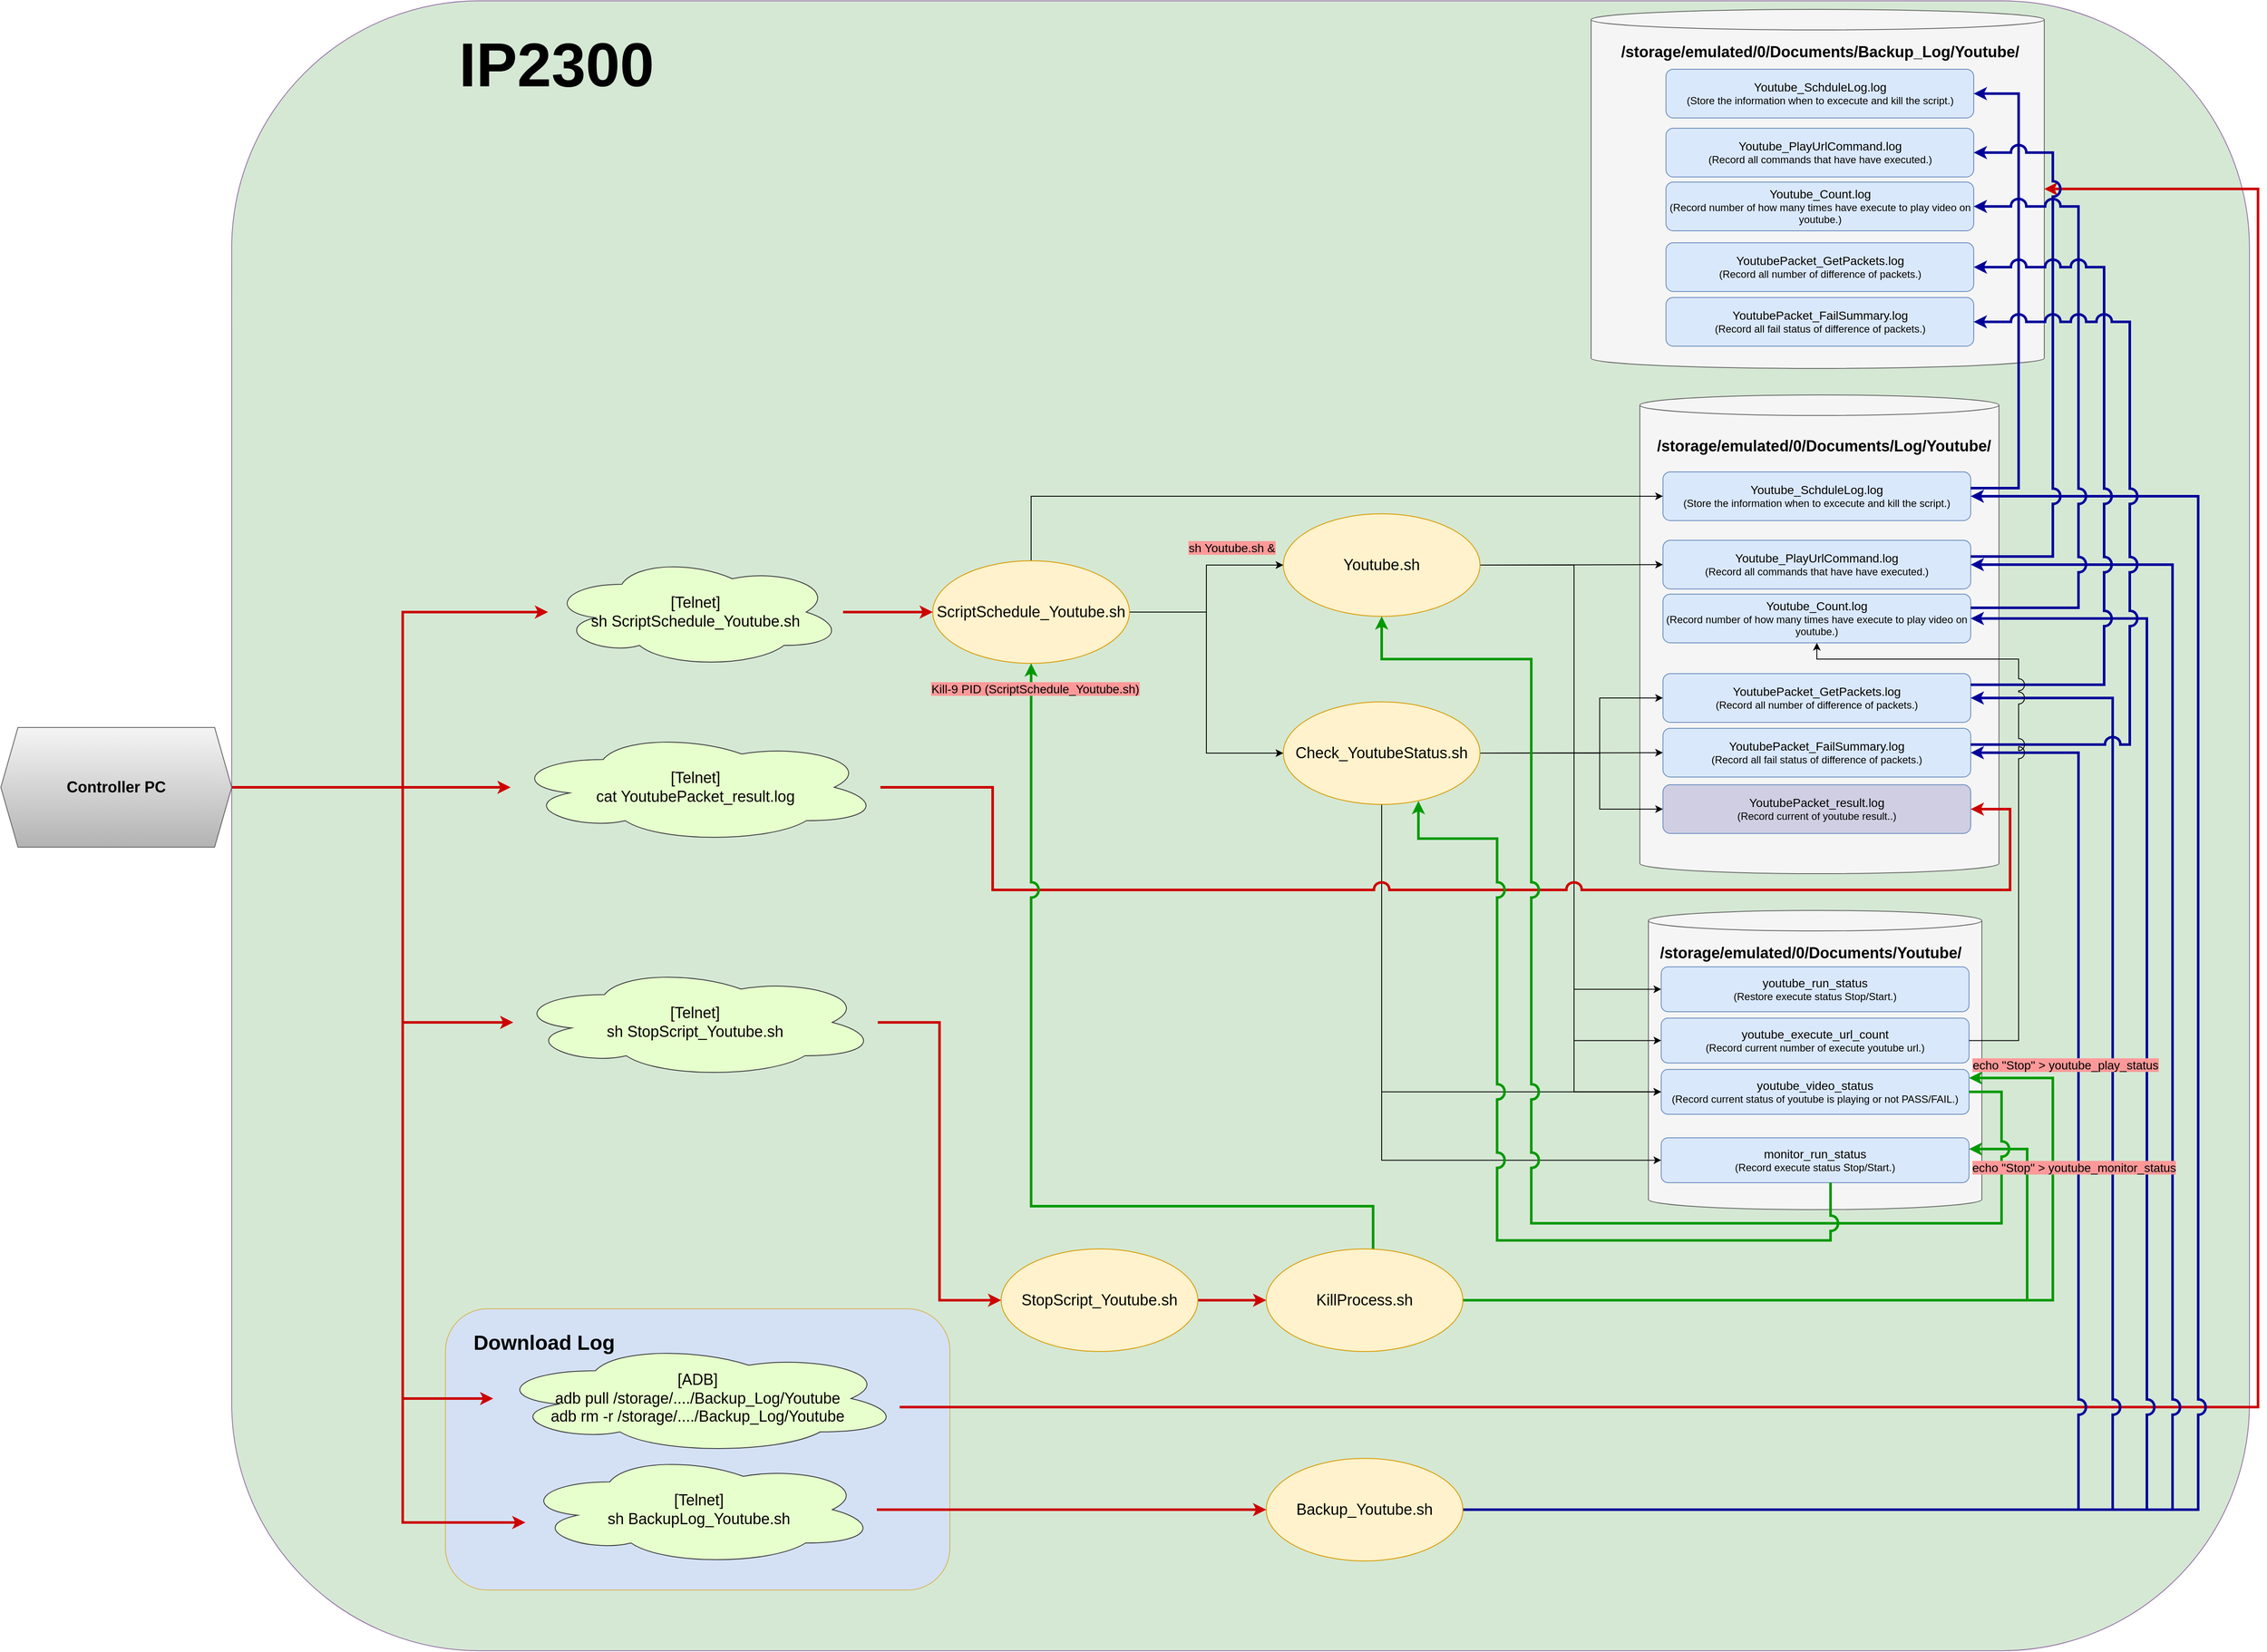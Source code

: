 <mxfile version="28.2.5">
  <diagram name="第 1 页" id="Mx1WXQxcTQFPvBA2LaIb">
    <mxGraphModel dx="5244" dy="2589" grid="1" gridSize="10" guides="1" tooltips="1" connect="1" arrows="1" fold="1" page="1" pageScale="1" pageWidth="1169" pageHeight="827" math="0" shadow="0">
      <root>
        <mxCell id="0" />
        <mxCell id="1" parent="0" />
        <mxCell id="e_EqshOucemn8-1Tb8Sf-43" value="" style="rounded=1;whiteSpace=wrap;html=1;fillColor=#D5E8D4;strokeColor=#9673a6;" parent="1" vertex="1">
          <mxGeometry x="-2820" y="-1300" width="2360" height="1930" as="geometry" />
        </mxCell>
        <mxCell id="e_EqshOucemn8-1Tb8Sf-9" value="" style="group" parent="1" vertex="1" connectable="0">
          <mxGeometry x="-2500" y="230" width="520" height="329" as="geometry" />
        </mxCell>
        <mxCell id="e_EqshOucemn8-1Tb8Sf-10" value="" style="rounded=1;whiteSpace=wrap;html=1;fillColor=#D4E1F5;strokeColor=#d6b656;" parent="e_EqshOucemn8-1Tb8Sf-9" vertex="1">
          <mxGeometry x="-70" width="590" height="329" as="geometry" />
        </mxCell>
        <mxCell id="e_EqshOucemn8-1Tb8Sf-12" value="&lt;span style=&quot;font-size: 18px;&quot;&gt;[Telnet&lt;/span&gt;&lt;span style=&quot;font-size: 18px; background-color: transparent; color: light-dark(rgb(0, 0, 0), rgb(255, 255, 255));&quot;&gt;]&lt;/span&gt;&lt;div&gt;&lt;span style=&quot;font-size: 18px;&quot;&gt;sh BackupLog_Youtube.sh&lt;/span&gt;&lt;/div&gt;" style="ellipse;shape=cloud;whiteSpace=wrap;html=1;fillColor=#E6FFCC;strokeColor=#36393d;gradientColor=none;" parent="e_EqshOucemn8-1Tb8Sf-9" vertex="1">
          <mxGeometry x="17.937" y="170" width="416.631" height="130" as="geometry" />
        </mxCell>
        <mxCell id="e_EqshOucemn8-1Tb8Sf-13" value="&lt;font style=&quot;font-size: 24px;&quot;&gt;&lt;b&gt;Download Log&lt;/b&gt;&lt;/font&gt;" style="text;html=1;align=center;verticalAlign=middle;resizable=0;points=[];autosize=1;strokeColor=none;fillColor=none;" parent="e_EqshOucemn8-1Tb8Sf-9" vertex="1">
          <mxGeometry x="-49.997" y="20" width="190" height="40" as="geometry" />
        </mxCell>
        <mxCell id="e_EqshOucemn8-1Tb8Sf-11" value="&lt;span style=&quot;font-size: 18px;&quot;&gt;[ADB&lt;/span&gt;&lt;span style=&quot;font-size: 18px; background-color: transparent; color: light-dark(rgb(0, 0, 0), rgb(255, 255, 255));&quot;&gt;]&lt;/span&gt;&lt;div&gt;&lt;span style=&quot;font-size: 18px; background-color: transparent; color: light-dark(rgb(0, 0, 0), rgb(255, 255, 255));&quot;&gt;adb pull /storage/..../Backup_Log/Youtube&lt;br&gt;adb rm -r /storage/..../Backup_Log/Youtube&lt;/span&gt;&lt;/div&gt;" style="ellipse;shape=cloud;whiteSpace=wrap;html=1;fillColor=#E6FFCC;strokeColor=#36393d;gradientColor=none;" parent="e_EqshOucemn8-1Tb8Sf-9" vertex="1">
          <mxGeometry x="-14.1" y="40" width="478.2" height="130" as="geometry" />
        </mxCell>
        <mxCell id="KoCOD2jBjq5zpuTroTIb-20" value="" style="group" parent="1" vertex="1" connectable="0">
          <mxGeometry x="-1163" y="-236" width="390" height="350" as="geometry" />
        </mxCell>
        <mxCell id="KoCOD2jBjq5zpuTroTIb-11" value="" style="shape=cylinder3;whiteSpace=wrap;html=1;boundedLbl=1;backgroundOutline=1;size=12;fillColor=#f5f5f5;fontColor=#333333;strokeColor=#666666;align=center;" parent="KoCOD2jBjq5zpuTroTIb-20" vertex="1">
          <mxGeometry width="390" height="350" as="geometry" />
        </mxCell>
        <mxCell id="KoCOD2jBjq5zpuTroTIb-12" value="&lt;font style=&quot;font-size: 18px;&quot;&gt;&lt;b style=&quot;&quot;&gt;/storage/emulated/0/Documents/Youtube&lt;/b&gt;&lt;/font&gt;&lt;b style=&quot;font-size: 18px; background-color: transparent; color: light-dark(rgb(0, 0, 0), rgb(255, 255, 255));&quot;&gt;/&lt;/b&gt;" style="text;html=1;align=center;verticalAlign=middle;whiteSpace=wrap;rounded=0;" parent="KoCOD2jBjq5zpuTroTIb-20" vertex="1">
          <mxGeometry y="36" width="380" height="27.69" as="geometry" />
        </mxCell>
        <mxCell id="KoCOD2jBjq5zpuTroTIb-19" value="&lt;span style=&quot;font-size: 14px;&quot;&gt;youtube_run_status&lt;/span&gt;&lt;br&gt;&lt;div&gt;&lt;font style=&quot;font-size: 12px;&quot;&gt;(Restore execute status Stop/Start.)&lt;/font&gt;&lt;/div&gt;" style="rounded=1;whiteSpace=wrap;html=1;fillColor=#dae8fc;strokeColor=#6c8ebf;" parent="KoCOD2jBjq5zpuTroTIb-20" vertex="1">
          <mxGeometry x="15" y="66" width="360" height="52.44" as="geometry" />
        </mxCell>
        <mxCell id="KoCOD2jBjq5zpuTroTIb-21" value="&lt;span style=&quot;font-size: 14px;&quot;&gt;youtube_execute_url_count&lt;/span&gt;&lt;br&gt;&lt;div&gt;&lt;font style=&quot;font-size: 12px;&quot;&gt;(Record current number of execute youtube url.)&lt;/font&gt;&lt;/div&gt;" style="rounded=1;whiteSpace=wrap;html=1;fillColor=#dae8fc;strokeColor=#6c8ebf;" parent="KoCOD2jBjq5zpuTroTIb-20" vertex="1">
          <mxGeometry x="15" y="126" width="360" height="52.44" as="geometry" />
        </mxCell>
        <mxCell id="RG1xdvSAyyAcqh9mHAEu-5" value="&lt;span style=&quot;font-size: 14px;&quot;&gt;youtube_video_status&lt;/span&gt;&lt;br&gt;&lt;div&gt;&lt;font style=&quot;font-size: 12px;&quot;&gt;(Record current status of youtube is playing or not PASS/FAIL.)&lt;/font&gt;&lt;/div&gt;" style="rounded=1;whiteSpace=wrap;html=1;fillColor=#dae8fc;strokeColor=#6c8ebf;" parent="KoCOD2jBjq5zpuTroTIb-20" vertex="1">
          <mxGeometry x="15" y="186" width="360" height="52.44" as="geometry" />
        </mxCell>
        <mxCell id="RG1xdvSAyyAcqh9mHAEu-36" value="&lt;span style=&quot;font-size: 14px;&quot;&gt;monitor_run_status&lt;/span&gt;&lt;br&gt;&lt;div&gt;&lt;font style=&quot;font-size: 12px;&quot;&gt;(Record execute status Stop/Start.)&lt;/font&gt;&lt;/div&gt;" style="rounded=1;whiteSpace=wrap;html=1;fillColor=#dae8fc;strokeColor=#6c8ebf;" parent="KoCOD2jBjq5zpuTroTIb-20" vertex="1">
          <mxGeometry x="15" y="266" width="360" height="52.44" as="geometry" />
        </mxCell>
        <mxCell id="RG1xdvSAyyAcqh9mHAEu-16" style="edgeStyle=orthogonalEdgeStyle;rounded=0;orthogonalLoop=1;jettySize=auto;html=1;strokeColor=#CC0000;strokeWidth=3;jumpStyle=arc;jumpSize=14;" parent="1" source="KoCOD2jBjq5zpuTroTIb-1" target="RG1xdvSAyyAcqh9mHAEu-15" edge="1">
          <mxGeometry relative="1" as="geometry">
            <Array as="points">
              <mxPoint x="-2620" y="-380" />
              <mxPoint x="-2620" y="-585" />
            </Array>
          </mxGeometry>
        </mxCell>
        <mxCell id="e_EqshOucemn8-1Tb8Sf-2" style="edgeStyle=orthogonalEdgeStyle;rounded=0;orthogonalLoop=1;jettySize=auto;html=1;strokeColor=#CC0000;strokeWidth=3;" parent="1" source="KoCOD2jBjq5zpuTroTIb-1" target="e_EqshOucemn8-1Tb8Sf-1" edge="1">
          <mxGeometry relative="1" as="geometry" />
        </mxCell>
        <mxCell id="e_EqshOucemn8-1Tb8Sf-14" style="edgeStyle=orthogonalEdgeStyle;rounded=0;orthogonalLoop=1;jettySize=auto;html=1;strokeColor=#CC0000;strokeWidth=3;jumpStyle=arc;jumpSize=14;" parent="1" source="KoCOD2jBjq5zpuTroTIb-1" target="e_EqshOucemn8-1Tb8Sf-11" edge="1">
          <mxGeometry relative="1" as="geometry">
            <mxPoint x="-2650" y="-230" as="targetPoint" />
            <Array as="points">
              <mxPoint x="-2620" y="-380" />
              <mxPoint x="-2620" y="335" />
            </Array>
          </mxGeometry>
        </mxCell>
        <mxCell id="e_EqshOucemn8-1Tb8Sf-15" style="edgeStyle=orthogonalEdgeStyle;rounded=0;orthogonalLoop=1;jettySize=auto;html=1;strokeColor=#CC0000;strokeWidth=3;jumpStyle=arc;jumpSize=14;" parent="1" source="KoCOD2jBjq5zpuTroTIb-1" target="e_EqshOucemn8-1Tb8Sf-12" edge="1">
          <mxGeometry relative="1" as="geometry">
            <Array as="points">
              <mxPoint x="-2620" y="-380" />
              <mxPoint x="-2620" y="480" />
            </Array>
          </mxGeometry>
        </mxCell>
        <mxCell id="GykKfxEag-OVybfE2RTw-2" style="edgeStyle=orthogonalEdgeStyle;rounded=0;orthogonalLoop=1;jettySize=auto;html=1;strokeColor=#CC0000;strokeWidth=3;jumpStyle=arc;jumpSize=14;" parent="1" source="KoCOD2jBjq5zpuTroTIb-1" target="e_EqshOucemn8-1Tb8Sf-17" edge="1">
          <mxGeometry relative="1" as="geometry">
            <Array as="points">
              <mxPoint x="-2620" y="-380" />
              <mxPoint x="-2620" y="-105" />
            </Array>
          </mxGeometry>
        </mxCell>
        <mxCell id="KoCOD2jBjq5zpuTroTIb-1" value="&lt;font style=&quot;font-size: 18px;&quot;&gt;&lt;b&gt;Controller PC&lt;/b&gt;&lt;/font&gt;" style="shape=hexagon;perimeter=hexagonPerimeter2;whiteSpace=wrap;html=1;fixedSize=1;fillColor=#f5f5f5;strokeColor=#666666;gradientColor=#b3b3b3;" parent="1" vertex="1">
          <mxGeometry x="-3090" y="-450" width="270" height="140" as="geometry" />
        </mxCell>
        <mxCell id="KoCOD2jBjq5zpuTroTIb-2" value="" style="group" parent="1" vertex="1" connectable="0">
          <mxGeometry x="-1153" y="-839" width="400" height="560" as="geometry" />
        </mxCell>
        <mxCell id="KoCOD2jBjq5zpuTroTIb-3" value="" style="shape=cylinder3;whiteSpace=wrap;html=1;boundedLbl=1;backgroundOutline=1;size=12;fillColor=#f5f5f5;fontColor=#333333;strokeColor=#666666;align=center;" parent="KoCOD2jBjq5zpuTroTIb-2" vertex="1">
          <mxGeometry x="-20" width="420" height="560" as="geometry" />
        </mxCell>
        <mxCell id="KoCOD2jBjq5zpuTroTIb-4" value="&lt;font style=&quot;font-size: 18px;&quot;&gt;&lt;b style=&quot;&quot;&gt;/storage/emulated/0/Documents/Log/Youtube/&lt;/b&gt;&lt;/font&gt;" style="text;html=1;align=center;verticalAlign=middle;whiteSpace=wrap;rounded=0;" parent="KoCOD2jBjq5zpuTroTIb-2" vertex="1">
          <mxGeometry x="27.5" y="40" width="335" height="40" as="geometry" />
        </mxCell>
        <mxCell id="KoCOD2jBjq5zpuTroTIb-17" value="&lt;font style=&quot;font-size: 14px;&quot;&gt;Youtube_PlayUrlCommand.log&lt;/font&gt;&lt;div&gt;&lt;font style=&quot;font-size: 12px;&quot;&gt;(Record all commands that have have executed.)&lt;/font&gt;&lt;/div&gt;" style="rounded=1;whiteSpace=wrap;html=1;fillColor=#dae8fc;strokeColor=#6c8ebf;" parent="KoCOD2jBjq5zpuTroTIb-2" vertex="1">
          <mxGeometry x="7" y="170" width="360" height="56.95" as="geometry" />
        </mxCell>
        <mxCell id="KoCOD2jBjq5zpuTroTIb-18" value="&lt;span style=&quot;font-size: 14px;&quot;&gt;Youtube_Count.log&lt;/span&gt;&lt;div&gt;(Record number of how many times have execute to play video on youtube.)&lt;/div&gt;" style="rounded=1;whiteSpace=wrap;html=1;fillColor=#dae8fc;strokeColor=#6c8ebf;" parent="KoCOD2jBjq5zpuTroTIb-2" vertex="1">
          <mxGeometry x="7" y="233" width="360" height="56.95" as="geometry" />
        </mxCell>
        <mxCell id="RG1xdvSAyyAcqh9mHAEu-21" value="&lt;font style=&quot;font-size: 14px;&quot;&gt;Youtube_SchduleLog.log&lt;/font&gt;&lt;div&gt;&lt;font style=&quot;font-size: 12px;&quot;&gt;(Store the information when to excecute and kill the script.)&lt;/font&gt;&lt;/div&gt;" style="rounded=1;whiteSpace=wrap;html=1;fillColor=#dae8fc;strokeColor=#6c8ebf;" parent="KoCOD2jBjq5zpuTroTIb-2" vertex="1">
          <mxGeometry x="7" y="90" width="360" height="56.95" as="geometry" />
        </mxCell>
        <mxCell id="RG1xdvSAyyAcqh9mHAEu-29" value="&lt;font style=&quot;font-size: 14px;&quot;&gt;YoutubePacket_GetPackets.log&lt;/font&gt;&lt;div&gt;&lt;font style=&quot;font-size: 12px;&quot;&gt;(Record all number of difference of packets.)&lt;/font&gt;&lt;/div&gt;" style="rounded=1;whiteSpace=wrap;html=1;fillColor=#dae8fc;strokeColor=#6c8ebf;" parent="KoCOD2jBjq5zpuTroTIb-2" vertex="1">
          <mxGeometry x="7" y="326" width="360" height="56.95" as="geometry" />
        </mxCell>
        <mxCell id="RG1xdvSAyyAcqh9mHAEu-30" value="&lt;font style=&quot;font-size: 14px;&quot;&gt;YoutubePacket_FailSummary.log&lt;/font&gt;&lt;div&gt;&lt;font style=&quot;font-size: 12px;&quot;&gt;(Record all fail status of difference of packets.)&lt;/font&gt;&lt;/div&gt;" style="rounded=1;whiteSpace=wrap;html=1;fillColor=#dae8fc;strokeColor=#6c8ebf;" parent="KoCOD2jBjq5zpuTroTIb-2" vertex="1">
          <mxGeometry x="7" y="390" width="360" height="56.95" as="geometry" />
        </mxCell>
        <mxCell id="RG1xdvSAyyAcqh9mHAEu-31" value="&lt;font style=&quot;font-size: 14px;&quot;&gt;YoutubePacket_result.log&lt;/font&gt;&lt;div&gt;&lt;font style=&quot;font-size: 12px;&quot;&gt;(Record current of youtube result..)&lt;/font&gt;&lt;/div&gt;" style="rounded=1;whiteSpace=wrap;html=1;fillColor=#D0CEE2;strokeColor=#6c8ebf;" parent="KoCOD2jBjq5zpuTroTIb-2" vertex="1">
          <mxGeometry x="7" y="456" width="360" height="56.95" as="geometry" />
        </mxCell>
        <mxCell id="RG1xdvSAyyAcqh9mHAEu-37" style="edgeStyle=orthogonalEdgeStyle;rounded=0;orthogonalLoop=1;jettySize=auto;html=1;entryX=0;entryY=0.5;entryDx=0;entryDy=0;jumpStyle=arc;jumpSize=14;" parent="1" source="KoCOD2jBjq5zpuTroTIb-15" target="RG1xdvSAyyAcqh9mHAEu-5" edge="1">
          <mxGeometry relative="1" as="geometry">
            <Array as="points">
              <mxPoint x="-1475" y="-24" />
            </Array>
          </mxGeometry>
        </mxCell>
        <mxCell id="RG1xdvSAyyAcqh9mHAEu-38" style="edgeStyle=orthogonalEdgeStyle;rounded=0;orthogonalLoop=1;jettySize=auto;html=1;entryX=0;entryY=0.5;entryDx=0;entryDy=0;jumpStyle=arc;jumpSize=14;" parent="1" source="KoCOD2jBjq5zpuTroTIb-15" target="RG1xdvSAyyAcqh9mHAEu-36" edge="1">
          <mxGeometry relative="1" as="geometry">
            <Array as="points">
              <mxPoint x="-1475" y="56" />
            </Array>
          </mxGeometry>
        </mxCell>
        <mxCell id="e_EqshOucemn8-1Tb8Sf-5" style="edgeStyle=orthogonalEdgeStyle;rounded=0;orthogonalLoop=1;jettySize=auto;html=1;entryX=0;entryY=0.5;entryDx=0;entryDy=0;jumpStyle=arc;jumpSize=14;" parent="1" source="KoCOD2jBjq5zpuTroTIb-15" target="RG1xdvSAyyAcqh9mHAEu-29" edge="1">
          <mxGeometry relative="1" as="geometry">
            <Array as="points">
              <mxPoint x="-1220" y="-420" />
              <mxPoint x="-1220" y="-484" />
            </Array>
          </mxGeometry>
        </mxCell>
        <mxCell id="e_EqshOucemn8-1Tb8Sf-6" style="edgeStyle=orthogonalEdgeStyle;rounded=0;orthogonalLoop=1;jettySize=auto;html=1;entryX=0;entryY=0.5;entryDx=0;entryDy=0;jumpStyle=arc;jumpSize=14;" parent="1" source="KoCOD2jBjq5zpuTroTIb-15" target="RG1xdvSAyyAcqh9mHAEu-30" edge="1">
          <mxGeometry relative="1" as="geometry" />
        </mxCell>
        <mxCell id="e_EqshOucemn8-1Tb8Sf-7" style="edgeStyle=orthogonalEdgeStyle;rounded=0;orthogonalLoop=1;jettySize=auto;html=1;entryX=0;entryY=0.5;entryDx=0;entryDy=0;jumpStyle=arc;jumpSize=14;" parent="1" source="KoCOD2jBjq5zpuTroTIb-15" target="RG1xdvSAyyAcqh9mHAEu-31" edge="1">
          <mxGeometry relative="1" as="geometry">
            <Array as="points">
              <mxPoint x="-1220" y="-420" />
              <mxPoint x="-1220" y="-354" />
            </Array>
          </mxGeometry>
        </mxCell>
        <mxCell id="KoCOD2jBjq5zpuTroTIb-15" value="&lt;font style=&quot;font-size: 18px;&quot;&gt;Check_YoutubeStatus.sh&lt;/font&gt;" style="ellipse;whiteSpace=wrap;html=1;fillColor=#FFF2CC;strokeColor=#d79b00;" parent="1" vertex="1">
          <mxGeometry x="-1590" y="-480" width="230" height="120" as="geometry" />
        </mxCell>
        <mxCell id="RG1xdvSAyyAcqh9mHAEu-2" style="edgeStyle=orthogonalEdgeStyle;rounded=0;orthogonalLoop=1;jettySize=auto;html=1;entryX=0;entryY=0.5;entryDx=0;entryDy=0;jumpStyle=arc;jumpSize=14;" parent="1" source="KoCOD2jBjq5zpuTroTIb-16" target="KoCOD2jBjq5zpuTroTIb-17" edge="1">
          <mxGeometry relative="1" as="geometry" />
        </mxCell>
        <mxCell id="RG1xdvSAyyAcqh9mHAEu-3" style="edgeStyle=orthogonalEdgeStyle;rounded=0;orthogonalLoop=1;jettySize=auto;html=1;entryX=0;entryY=0.5;entryDx=0;entryDy=0;jumpStyle=arc;jumpSize=14;" parent="1" source="KoCOD2jBjq5zpuTroTIb-16" target="KoCOD2jBjq5zpuTroTIb-19" edge="1">
          <mxGeometry relative="1" as="geometry">
            <Array as="points">
              <mxPoint x="-1250" y="-640" />
              <mxPoint x="-1250" y="-144" />
            </Array>
          </mxGeometry>
        </mxCell>
        <mxCell id="RG1xdvSAyyAcqh9mHAEu-4" style="edgeStyle=orthogonalEdgeStyle;rounded=0;orthogonalLoop=1;jettySize=auto;html=1;entryX=0;entryY=0.5;entryDx=0;entryDy=0;jumpStyle=arc;jumpSize=14;" parent="1" source="KoCOD2jBjq5zpuTroTIb-16" target="KoCOD2jBjq5zpuTroTIb-21" edge="1">
          <mxGeometry relative="1" as="geometry">
            <Array as="points">
              <mxPoint x="-1250" y="-640" />
              <mxPoint x="-1250" y="-84" />
            </Array>
          </mxGeometry>
        </mxCell>
        <mxCell id="RG1xdvSAyyAcqh9mHAEu-8" style="edgeStyle=orthogonalEdgeStyle;rounded=0;orthogonalLoop=1;jettySize=auto;html=1;entryX=0;entryY=0.5;entryDx=0;entryDy=0;jumpStyle=arc;jumpSize=14;" parent="1" source="KoCOD2jBjq5zpuTroTIb-16" target="RG1xdvSAyyAcqh9mHAEu-5" edge="1">
          <mxGeometry relative="1" as="geometry">
            <Array as="points">
              <mxPoint x="-1250" y="-640" />
              <mxPoint x="-1250" y="-24" />
            </Array>
          </mxGeometry>
        </mxCell>
        <mxCell id="KoCOD2jBjq5zpuTroTIb-16" value="&lt;font style=&quot;font-size: 18px;&quot;&gt;Youtube.sh&lt;/font&gt;" style="ellipse;whiteSpace=wrap;html=1;fillColor=#FFF2CC;strokeColor=#d79b00;" parent="1" vertex="1">
          <mxGeometry x="-1590" y="-700" width="230" height="120" as="geometry" />
        </mxCell>
        <mxCell id="RG1xdvSAyyAcqh9mHAEu-19" style="edgeStyle=orthogonalEdgeStyle;rounded=0;orthogonalLoop=1;jettySize=auto;html=1;entryX=0;entryY=0.5;entryDx=0;entryDy=0;strokeColor=#CC0000;strokeWidth=3;" parent="1" source="RG1xdvSAyyAcqh9mHAEu-15" target="RG1xdvSAyyAcqh9mHAEu-18" edge="1">
          <mxGeometry relative="1" as="geometry" />
        </mxCell>
        <mxCell id="RG1xdvSAyyAcqh9mHAEu-15" value="&lt;font style=&quot;font-size: 18px;&quot;&gt;&lt;span&gt;[Telnet]&lt;/span&gt;&lt;br&gt;&lt;/font&gt;&lt;div&gt;&lt;font style=&quot;font-size: 18px;&quot;&gt;&lt;span&gt;sh ScriptSchedule_Youtube.sh&lt;/span&gt;&lt;/font&gt;&lt;/div&gt;" style="ellipse;shape=cloud;whiteSpace=wrap;html=1;fillColor=#E6FFCC;strokeColor=#36393d;" parent="1" vertex="1">
          <mxGeometry x="-2450" y="-650" width="345" height="130" as="geometry" />
        </mxCell>
        <mxCell id="RG1xdvSAyyAcqh9mHAEu-20" style="edgeStyle=orthogonalEdgeStyle;rounded=0;orthogonalLoop=1;jettySize=auto;html=1;entryX=0;entryY=0.5;entryDx=0;entryDy=0;" parent="1" source="RG1xdvSAyyAcqh9mHAEu-18" target="KoCOD2jBjq5zpuTroTIb-16" edge="1">
          <mxGeometry relative="1" as="geometry" />
        </mxCell>
        <mxCell id="RG1xdvSAyyAcqh9mHAEu-22" style="edgeStyle=orthogonalEdgeStyle;rounded=0;orthogonalLoop=1;jettySize=auto;html=1;entryX=0;entryY=0.5;entryDx=0;entryDy=0;" parent="1" source="RG1xdvSAyyAcqh9mHAEu-18" target="KoCOD2jBjq5zpuTroTIb-15" edge="1">
          <mxGeometry relative="1" as="geometry" />
        </mxCell>
        <mxCell id="4oiBUXPpPEHKGgDQ5UMN-17" style="edgeStyle=orthogonalEdgeStyle;rounded=0;orthogonalLoop=1;jettySize=auto;html=1;entryX=0;entryY=0.5;entryDx=0;entryDy=0;" parent="1" source="RG1xdvSAyyAcqh9mHAEu-18" target="RG1xdvSAyyAcqh9mHAEu-21" edge="1">
          <mxGeometry relative="1" as="geometry">
            <Array as="points">
              <mxPoint x="-1885" y="-721" />
            </Array>
          </mxGeometry>
        </mxCell>
        <mxCell id="RG1xdvSAyyAcqh9mHAEu-18" value="&lt;font style=&quot;font-size: 18px;&quot;&gt;ScriptSchedule_Youtube.sh&lt;/font&gt;" style="ellipse;whiteSpace=wrap;html=1;fillColor=#FFF2CC;strokeColor=#d79b00;" parent="1" vertex="1">
          <mxGeometry x="-2000" y="-645" width="230" height="120" as="geometry" />
        </mxCell>
        <mxCell id="4oiBUXPpPEHKGgDQ5UMN-16" value="" style="group" parent="1" vertex="1" connectable="0">
          <mxGeometry x="-1180" y="-1290" width="530" height="426.95" as="geometry" />
        </mxCell>
        <mxCell id="4oiBUXPpPEHKGgDQ5UMN-9" value="" style="shape=cylinder3;whiteSpace=wrap;html=1;boundedLbl=1;backgroundOutline=1;size=12;fillColor=#f5f5f5;fontColor=#333333;strokeColor=#666666;align=center;" parent="4oiBUXPpPEHKGgDQ5UMN-16" vertex="1">
          <mxGeometry x="-50" width="530" height="420" as="geometry" />
        </mxCell>
        <mxCell id="4oiBUXPpPEHKGgDQ5UMN-10" value="&lt;font style=&quot;font-size: 18px;&quot;&gt;&lt;b style=&quot;&quot;&gt;/storage/emulated/0/Documents/Backup_Log/Youtube/&lt;/b&gt;&lt;/font&gt;" style="text;html=1;align=center;verticalAlign=middle;whiteSpace=wrap;rounded=0;" parent="4oiBUXPpPEHKGgDQ5UMN-16" vertex="1">
          <mxGeometry x="-22.5" y="30" width="480" height="40" as="geometry" />
        </mxCell>
        <mxCell id="4oiBUXPpPEHKGgDQ5UMN-18" value="&lt;font style=&quot;font-size: 14px;&quot;&gt;Youtube_PlayUrlCommand.log&lt;/font&gt;&lt;div&gt;&lt;font style=&quot;font-size: 12px;&quot;&gt;(Record all commands that have have executed.)&lt;/font&gt;&lt;/div&gt;" style="rounded=1;whiteSpace=wrap;html=1;fillColor=#dae8fc;strokeColor=#6c8ebf;" parent="4oiBUXPpPEHKGgDQ5UMN-16" vertex="1">
          <mxGeometry x="37.5" y="139" width="360" height="56.95" as="geometry" />
        </mxCell>
        <mxCell id="4oiBUXPpPEHKGgDQ5UMN-19" value="&lt;span style=&quot;font-size: 14px;&quot;&gt;Youtube_Count.log&lt;/span&gt;&lt;div&gt;(Record number of how many times have execute to play video on youtube.)&lt;/div&gt;" style="rounded=1;whiteSpace=wrap;html=1;fillColor=#dae8fc;strokeColor=#6c8ebf;" parent="4oiBUXPpPEHKGgDQ5UMN-16" vertex="1">
          <mxGeometry x="37.5" y="202" width="360" height="56.95" as="geometry" />
        </mxCell>
        <mxCell id="4oiBUXPpPEHKGgDQ5UMN-20" value="&lt;font style=&quot;font-size: 14px;&quot;&gt;Youtube_SchduleLog.log&lt;/font&gt;&lt;div&gt;&lt;font style=&quot;font-size: 12px;&quot;&gt;(Store the information when to excecute and kill the script.)&lt;/font&gt;&lt;/div&gt;" style="rounded=1;whiteSpace=wrap;html=1;fillColor=#dae8fc;strokeColor=#6c8ebf;" parent="4oiBUXPpPEHKGgDQ5UMN-16" vertex="1">
          <mxGeometry x="37.5" y="70" width="360" height="56.95" as="geometry" />
        </mxCell>
        <mxCell id="4oiBUXPpPEHKGgDQ5UMN-21" value="&lt;font style=&quot;font-size: 14px;&quot;&gt;YoutubePacket_GetPackets.log&lt;/font&gt;&lt;div&gt;&lt;font style=&quot;font-size: 12px;&quot;&gt;(Record all number of difference of packets.)&lt;/font&gt;&lt;/div&gt;" style="rounded=1;whiteSpace=wrap;html=1;fillColor=#dae8fc;strokeColor=#6c8ebf;" parent="4oiBUXPpPEHKGgDQ5UMN-16" vertex="1">
          <mxGeometry x="37.5" y="273" width="360" height="56.95" as="geometry" />
        </mxCell>
        <mxCell id="4oiBUXPpPEHKGgDQ5UMN-22" value="&lt;font style=&quot;font-size: 14px;&quot;&gt;YoutubePacket_FailSummary.log&lt;/font&gt;&lt;div&gt;&lt;font style=&quot;font-size: 12px;&quot;&gt;(Record all fail status of difference of packets.)&lt;/font&gt;&lt;/div&gt;" style="rounded=1;whiteSpace=wrap;html=1;fillColor=#dae8fc;strokeColor=#6c8ebf;" parent="4oiBUXPpPEHKGgDQ5UMN-16" vertex="1">
          <mxGeometry x="37.5" y="337" width="360" height="56.95" as="geometry" />
        </mxCell>
        <mxCell id="e_EqshOucemn8-1Tb8Sf-3" style="edgeStyle=orthogonalEdgeStyle;rounded=0;orthogonalLoop=1;jettySize=auto;html=1;entryX=1;entryY=0.5;entryDx=0;entryDy=0;strokeColor=#CC0000;strokeWidth=3;jumpStyle=arc;jumpSize=14;" parent="1" source="e_EqshOucemn8-1Tb8Sf-1" target="RG1xdvSAyyAcqh9mHAEu-31" edge="1">
          <mxGeometry relative="1" as="geometry">
            <Array as="points">
              <mxPoint x="-1930" y="-380" />
              <mxPoint x="-1930" y="-260" />
              <mxPoint x="-740" y="-260" />
              <mxPoint x="-740" y="-354" />
            </Array>
          </mxGeometry>
        </mxCell>
        <mxCell id="e_EqshOucemn8-1Tb8Sf-1" value="&lt;font style=&quot;font-size: 18px;&quot;&gt;&lt;span&gt;[Telnet]&lt;/span&gt;&lt;br style=&quot;&quot;&gt;cat YoutubePacket_result.log&lt;/font&gt;" style="ellipse;shape=cloud;whiteSpace=wrap;html=1;fillColor=#E6FFCC;strokeColor=#36393d;gradientColor=none;" parent="1" vertex="1">
          <mxGeometry x="-2493.75" y="-445" width="432.5" height="130" as="geometry" />
        </mxCell>
        <mxCell id="e_EqshOucemn8-1Tb8Sf-20" style="edgeStyle=orthogonalEdgeStyle;rounded=0;orthogonalLoop=1;jettySize=auto;html=1;entryX=0;entryY=0.5;entryDx=0;entryDy=0;strokeColor=#CC0000;strokeWidth=3;jumpStyle=arc;jumpSize=14;" parent="1" source="e_EqshOucemn8-1Tb8Sf-17" target="e_EqshOucemn8-1Tb8Sf-18" edge="1">
          <mxGeometry relative="1" as="geometry" />
        </mxCell>
        <mxCell id="e_EqshOucemn8-1Tb8Sf-17" value="&lt;span style=&quot;font-size: 18px;&quot;&gt;[Telnet&lt;/span&gt;&lt;span style=&quot;font-size: 18px; background-color: transparent; color: light-dark(rgb(0, 0, 0), rgb(255, 255, 255));&quot;&gt;]&lt;/span&gt;&lt;div&gt;&lt;span style=&quot;font-size: 18px;&quot;&gt;sh StopScript_Youtube.sh&lt;/span&gt;&lt;/div&gt;" style="ellipse;shape=cloud;whiteSpace=wrap;html=1;fillColor=#E6FFCC;strokeColor=#36393d;gradientColor=none;" parent="1" vertex="1">
          <mxGeometry x="-2490.62" y="-170" width="426.25" height="130" as="geometry" />
        </mxCell>
        <mxCell id="e_EqshOucemn8-1Tb8Sf-21" style="edgeStyle=orthogonalEdgeStyle;rounded=0;orthogonalLoop=1;jettySize=auto;html=1;entryX=0;entryY=0.5;entryDx=0;entryDy=0;strokeColor=#CC0000;strokeWidth=3;jumpStyle=arc;jumpSize=14;" parent="1" source="e_EqshOucemn8-1Tb8Sf-18" target="e_EqshOucemn8-1Tb8Sf-19" edge="1">
          <mxGeometry relative="1" as="geometry" />
        </mxCell>
        <mxCell id="e_EqshOucemn8-1Tb8Sf-18" value="&lt;font style=&quot;font-size: 18px;&quot;&gt;StopScript_Youtube.sh&lt;/font&gt;" style="ellipse;whiteSpace=wrap;html=1;fillColor=#FFF2CC;strokeColor=#d79b00;" parent="1" vertex="1">
          <mxGeometry x="-1920" y="160" width="230" height="120" as="geometry" />
        </mxCell>
        <mxCell id="e_EqshOucemn8-1Tb8Sf-22" style="edgeStyle=orthogonalEdgeStyle;rounded=0;orthogonalLoop=1;jettySize=auto;html=1;entryX=1;entryY=0.25;entryDx=0;entryDy=0;strokeColor=#009900;strokeWidth=3;jumpStyle=arc;jumpSize=14;" parent="1" source="e_EqshOucemn8-1Tb8Sf-19" target="RG1xdvSAyyAcqh9mHAEu-36" edge="1">
          <mxGeometry relative="1" as="geometry">
            <Array as="points">
              <mxPoint x="-720" y="220" />
              <mxPoint x="-720" y="43" />
            </Array>
          </mxGeometry>
        </mxCell>
        <mxCell id="e_EqshOucemn8-1Tb8Sf-25" style="edgeStyle=orthogonalEdgeStyle;rounded=0;orthogonalLoop=1;jettySize=auto;html=1;strokeColor=#009900;strokeWidth=3;jumpStyle=arc;jumpSize=14;" parent="1" source="e_EqshOucemn8-1Tb8Sf-19" edge="1">
          <mxGeometry relative="1" as="geometry">
            <mxPoint x="-788" y="-40" as="targetPoint" />
            <Array as="points">
              <mxPoint x="-690" y="220" />
              <mxPoint x="-690" y="-40" />
            </Array>
          </mxGeometry>
        </mxCell>
        <mxCell id="e_EqshOucemn8-1Tb8Sf-27" style="edgeStyle=orthogonalEdgeStyle;rounded=0;orthogonalLoop=1;jettySize=auto;html=1;entryX=0.5;entryY=1;entryDx=0;entryDy=0;strokeColor=#009900;strokeWidth=3;jumpStyle=arc;jumpSize=14;" parent="1" source="e_EqshOucemn8-1Tb8Sf-19" target="RG1xdvSAyyAcqh9mHAEu-18" edge="1">
          <mxGeometry relative="1" as="geometry">
            <Array as="points">
              <mxPoint x="-1485" y="110" />
              <mxPoint x="-1885" y="110" />
            </Array>
          </mxGeometry>
        </mxCell>
        <mxCell id="e_EqshOucemn8-1Tb8Sf-19" value="&lt;font style=&quot;font-size: 18px;&quot;&gt;KillProcess.sh&lt;/font&gt;" style="ellipse;whiteSpace=wrap;html=1;fillColor=#FFF2CC;strokeColor=#d79b00;" parent="1" vertex="1">
          <mxGeometry x="-1610" y="160" width="230" height="120" as="geometry" />
        </mxCell>
        <mxCell id="e_EqshOucemn8-1Tb8Sf-24" style="edgeStyle=orthogonalEdgeStyle;rounded=0;orthogonalLoop=1;jettySize=auto;html=1;entryX=0.5;entryY=1;entryDx=0;entryDy=0;strokeColor=#009900;strokeWidth=3;jumpStyle=arc;jumpSize=14;" parent="1" source="RG1xdvSAyyAcqh9mHAEu-5" target="KoCOD2jBjq5zpuTroTIb-16" edge="1">
          <mxGeometry relative="1" as="geometry">
            <Array as="points">
              <mxPoint x="-750" y="-24" />
              <mxPoint x="-750" y="130" />
              <mxPoint x="-1300" y="130" />
              <mxPoint x="-1300" y="-530" />
              <mxPoint x="-1475" y="-530" />
            </Array>
          </mxGeometry>
        </mxCell>
        <mxCell id="e_EqshOucemn8-1Tb8Sf-26" style="edgeStyle=orthogonalEdgeStyle;rounded=0;orthogonalLoop=1;jettySize=auto;html=1;entryX=0.687;entryY=0.967;entryDx=0;entryDy=0;entryPerimeter=0;strokeColor=#009900;strokeWidth=3;jumpStyle=arc;jumpSize=14;" parent="1" source="RG1xdvSAyyAcqh9mHAEu-36" target="KoCOD2jBjq5zpuTroTIb-15" edge="1">
          <mxGeometry relative="1" as="geometry">
            <Array as="points">
              <mxPoint x="-950" y="150" />
              <mxPoint x="-1340" y="150" />
              <mxPoint x="-1340" y="-320" />
              <mxPoint x="-1432" y="-320" />
            </Array>
          </mxGeometry>
        </mxCell>
        <mxCell id="e_EqshOucemn8-1Tb8Sf-28" style="edgeStyle=orthogonalEdgeStyle;rounded=0;orthogonalLoop=1;jettySize=auto;html=1;entryX=1;entryY=0.5;entryDx=0;entryDy=0;entryPerimeter=0;strokeColor=#CC0000;strokeWidth=3;jumpStyle=arc;jumpSize=14;" parent="1" source="e_EqshOucemn8-1Tb8Sf-11" target="4oiBUXPpPEHKGgDQ5UMN-9" edge="1">
          <mxGeometry relative="1" as="geometry">
            <mxPoint x="-2030.0" y="344.941" as="sourcePoint" />
            <mxPoint x="-688.69" y="-1070" as="targetPoint" />
            <Array as="points">
              <mxPoint x="-450" y="345" />
              <mxPoint x="-450" y="-1080" />
            </Array>
          </mxGeometry>
        </mxCell>
        <mxCell id="e_EqshOucemn8-1Tb8Sf-37" style="edgeStyle=orthogonalEdgeStyle;rounded=0;orthogonalLoop=1;jettySize=auto;html=1;entryX=1;entryY=0.5;entryDx=0;entryDy=0;strokeColor=#000099;strokeWidth=3;jumpStyle=arc;jumpSize=14;" parent="1" source="e_EqshOucemn8-1Tb8Sf-29" target="RG1xdvSAyyAcqh9mHAEu-30" edge="1">
          <mxGeometry relative="1" as="geometry">
            <mxPoint x="-530" y="200.0" as="targetPoint" />
            <Array as="points">
              <mxPoint x="-660" y="465" />
              <mxPoint x="-660" y="-420" />
            </Array>
          </mxGeometry>
        </mxCell>
        <mxCell id="e_EqshOucemn8-1Tb8Sf-38" style="edgeStyle=orthogonalEdgeStyle;rounded=0;orthogonalLoop=1;jettySize=auto;html=1;entryX=1;entryY=0.5;entryDx=0;entryDy=0;strokeColor=#000099;strokeWidth=3;jumpStyle=arc;jumpSize=14;" parent="1" source="e_EqshOucemn8-1Tb8Sf-29" target="RG1xdvSAyyAcqh9mHAEu-29" edge="1">
          <mxGeometry relative="1" as="geometry">
            <Array as="points">
              <mxPoint x="-620" y="465" />
              <mxPoint x="-620" y="-484" />
            </Array>
          </mxGeometry>
        </mxCell>
        <mxCell id="e_EqshOucemn8-1Tb8Sf-39" style="edgeStyle=orthogonalEdgeStyle;rounded=0;orthogonalLoop=1;jettySize=auto;html=1;entryX=1;entryY=0.5;entryDx=0;entryDy=0;strokeColor=#000099;strokeWidth=3;jumpStyle=arc;jumpSize=14;" parent="1" source="e_EqshOucemn8-1Tb8Sf-29" target="KoCOD2jBjq5zpuTroTIb-18" edge="1">
          <mxGeometry relative="1" as="geometry">
            <Array as="points">
              <mxPoint x="-580" y="465" />
              <mxPoint x="-580" y="-577" />
            </Array>
          </mxGeometry>
        </mxCell>
        <mxCell id="e_EqshOucemn8-1Tb8Sf-40" style="edgeStyle=orthogonalEdgeStyle;rounded=0;orthogonalLoop=1;jettySize=auto;html=1;entryX=1;entryY=0.5;entryDx=0;entryDy=0;strokeColor=#000099;strokeWidth=3;jumpStyle=arc;jumpSize=14;" parent="1" source="e_EqshOucemn8-1Tb8Sf-29" target="KoCOD2jBjq5zpuTroTIb-17" edge="1">
          <mxGeometry relative="1" as="geometry">
            <Array as="points">
              <mxPoint x="-550" y="465" />
              <mxPoint x="-550" y="-640" />
            </Array>
          </mxGeometry>
        </mxCell>
        <mxCell id="e_EqshOucemn8-1Tb8Sf-41" style="edgeStyle=orthogonalEdgeStyle;rounded=0;orthogonalLoop=1;jettySize=auto;html=1;entryX=1;entryY=0.5;entryDx=0;entryDy=0;strokeColor=#000099;strokeWidth=3;jumpStyle=arc;jumpSize=14;" parent="1" source="e_EqshOucemn8-1Tb8Sf-29" target="RG1xdvSAyyAcqh9mHAEu-21" edge="1">
          <mxGeometry relative="1" as="geometry">
            <Array as="points">
              <mxPoint x="-520" y="465" />
              <mxPoint x="-520" y="-720" />
            </Array>
          </mxGeometry>
        </mxCell>
        <mxCell id="e_EqshOucemn8-1Tb8Sf-29" value="&lt;font style=&quot;font-size: 18px;&quot;&gt;Backup_Youtube.sh&lt;/font&gt;" style="ellipse;whiteSpace=wrap;html=1;fillColor=#FFF2CC;strokeColor=#d79b00;" parent="1" vertex="1">
          <mxGeometry x="-1610" y="405" width="230" height="120" as="geometry" />
        </mxCell>
        <mxCell id="e_EqshOucemn8-1Tb8Sf-31" style="edgeStyle=orthogonalEdgeStyle;rounded=0;orthogonalLoop=1;jettySize=auto;html=1;entryX=0;entryY=0.5;entryDx=0;entryDy=0;strokeColor=#CC0000;strokeWidth=3;jumpStyle=arc;jumpSize=14;" parent="1" source="e_EqshOucemn8-1Tb8Sf-12" target="e_EqshOucemn8-1Tb8Sf-29" edge="1">
          <mxGeometry relative="1" as="geometry" />
        </mxCell>
        <mxCell id="e_EqshOucemn8-1Tb8Sf-32" style="edgeStyle=orthogonalEdgeStyle;rounded=0;orthogonalLoop=1;jettySize=auto;html=1;entryX=1;entryY=0.5;entryDx=0;entryDy=0;strokeColor=#000099;strokeWidth=3;jumpStyle=arc;jumpSize=14;" parent="1" source="RG1xdvSAyyAcqh9mHAEu-21" target="4oiBUXPpPEHKGgDQ5UMN-20" edge="1">
          <mxGeometry relative="1" as="geometry">
            <Array as="points">
              <mxPoint x="-730" y="-730" />
              <mxPoint x="-730" y="-1192" />
            </Array>
          </mxGeometry>
        </mxCell>
        <mxCell id="e_EqshOucemn8-1Tb8Sf-33" style="edgeStyle=orthogonalEdgeStyle;rounded=0;orthogonalLoop=1;jettySize=auto;html=1;entryX=1;entryY=0.5;entryDx=0;entryDy=0;strokeColor=#000099;strokeWidth=3;jumpStyle=arc;jumpSize=14;" parent="1" source="KoCOD2jBjq5zpuTroTIb-17" target="4oiBUXPpPEHKGgDQ5UMN-18" edge="1">
          <mxGeometry relative="1" as="geometry">
            <Array as="points">
              <mxPoint x="-690" y="-650" />
              <mxPoint x="-690" y="-1122" />
            </Array>
          </mxGeometry>
        </mxCell>
        <mxCell id="e_EqshOucemn8-1Tb8Sf-34" style="edgeStyle=orthogonalEdgeStyle;rounded=0;orthogonalLoop=1;jettySize=auto;html=1;entryX=1;entryY=0.5;entryDx=0;entryDy=0;strokeColor=#000099;strokeWidth=3;jumpStyle=arc;jumpSize=14;" parent="1" source="KoCOD2jBjq5zpuTroTIb-18" target="4oiBUXPpPEHKGgDQ5UMN-19" edge="1">
          <mxGeometry relative="1" as="geometry">
            <Array as="points">
              <mxPoint x="-660" y="-590" />
              <mxPoint x="-660" y="-1060" />
            </Array>
          </mxGeometry>
        </mxCell>
        <mxCell id="e_EqshOucemn8-1Tb8Sf-35" style="edgeStyle=orthogonalEdgeStyle;rounded=0;orthogonalLoop=1;jettySize=auto;html=1;entryX=1;entryY=0.5;entryDx=0;entryDy=0;strokeColor=#000099;strokeWidth=3;jumpStyle=arc;jumpSize=14;" parent="1" source="RG1xdvSAyyAcqh9mHAEu-29" target="4oiBUXPpPEHKGgDQ5UMN-21" edge="1">
          <mxGeometry relative="1" as="geometry">
            <Array as="points">
              <mxPoint x="-630" y="-500" />
              <mxPoint x="-630" y="-988" />
            </Array>
          </mxGeometry>
        </mxCell>
        <mxCell id="e_EqshOucemn8-1Tb8Sf-36" style="edgeStyle=orthogonalEdgeStyle;rounded=0;orthogonalLoop=1;jettySize=auto;html=1;entryX=1;entryY=0.5;entryDx=0;entryDy=0;strokeColor=#000099;strokeWidth=3;jumpStyle=arc;jumpSize=14;" parent="1" source="RG1xdvSAyyAcqh9mHAEu-30" target="4oiBUXPpPEHKGgDQ5UMN-22" edge="1">
          <mxGeometry relative="1" as="geometry">
            <Array as="points">
              <mxPoint x="-600" y="-430" />
              <mxPoint x="-600" y="-924" />
            </Array>
          </mxGeometry>
        </mxCell>
        <mxCell id="e_EqshOucemn8-1Tb8Sf-42" style="edgeStyle=orthogonalEdgeStyle;rounded=0;orthogonalLoop=1;jettySize=auto;html=1;entryX=0.5;entryY=1;entryDx=0;entryDy=0;jumpStyle=arc;jumpSize=14;" parent="1" source="KoCOD2jBjq5zpuTroTIb-21" target="KoCOD2jBjq5zpuTroTIb-18" edge="1">
          <mxGeometry relative="1" as="geometry">
            <Array as="points">
              <mxPoint x="-730" y="-84" />
              <mxPoint x="-730" y="-530" />
              <mxPoint x="-966" y="-530" />
            </Array>
          </mxGeometry>
        </mxCell>
        <mxCell id="e_EqshOucemn8-1Tb8Sf-44" value="&lt;font style=&quot;font-size: 72px;&quot;&gt;&lt;b style=&quot;&quot;&gt;IP2300&lt;/b&gt;&lt;/font&gt;" style="text;html=1;align=center;verticalAlign=middle;whiteSpace=wrap;rounded=0;" parent="1" vertex="1">
          <mxGeometry x="-2590" y="-1250" width="300" height="50" as="geometry" />
        </mxCell>
        <mxCell id="e_EqshOucemn8-1Tb8Sf-45" value="&lt;font style=&quot;font-size: 14px; background-color: rgb(255, 153, 153);&quot;&gt;sh Youtube.sh &amp;amp;&lt;/font&gt;" style="text;html=1;align=center;verticalAlign=middle;whiteSpace=wrap;rounded=0;" parent="1" vertex="1">
          <mxGeometry x="-1720" y="-675" width="140" height="30" as="geometry" />
        </mxCell>
        <mxCell id="e_EqshOucemn8-1Tb8Sf-46" value="&lt;font style=&quot;font-size: 14px; background-color: rgb(255, 153, 153);&quot;&gt;Kill-9 PID (ScriptSchedule_Youtube.sh)&lt;/font&gt;" style="text;html=1;align=center;verticalAlign=middle;whiteSpace=wrap;rounded=0;" parent="1" vertex="1">
          <mxGeometry x="-2010" y="-510" width="260" height="30" as="geometry" />
        </mxCell>
        <mxCell id="e_EqshOucemn8-1Tb8Sf-49" value="&lt;span style=&quot;font-size: 14px; background-color: rgb(255, 153, 153);&quot;&gt;echo &quot;Stop&quot; &amp;gt; youtube_play_status&lt;/span&gt;" style="text;html=1;align=center;verticalAlign=middle;whiteSpace=wrap;rounded=0;" parent="1" vertex="1">
          <mxGeometry x="-790" y="-70" width="230" height="30" as="geometry" />
        </mxCell>
        <mxCell id="e_EqshOucemn8-1Tb8Sf-51" value="&lt;span style=&quot;font-size: 14px; background-color: rgb(255, 153, 153);&quot;&gt;echo &quot;Stop&quot; &amp;gt; youtube_monitor_status&lt;/span&gt;" style="text;html=1;align=center;verticalAlign=middle;whiteSpace=wrap;rounded=0;" parent="1" vertex="1">
          <mxGeometry x="-790" y="50" width="250" height="30" as="geometry" />
        </mxCell>
      </root>
    </mxGraphModel>
  </diagram>
</mxfile>
